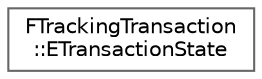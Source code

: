 digraph "Graphical Class Hierarchy"
{
 // INTERACTIVE_SVG=YES
 // LATEX_PDF_SIZE
  bgcolor="transparent";
  edge [fontname=Helvetica,fontsize=10,labelfontname=Helvetica,labelfontsize=10];
  node [fontname=Helvetica,fontsize=10,shape=box,height=0.2,width=0.4];
  rankdir="LR";
  Node0 [id="Node000000",label="FTrackingTransaction\l::ETransactionState",height=0.2,width=0.4,color="grey40", fillcolor="white", style="filled",URL="$d9/d11/structFTrackingTransaction_1_1ETransactionState.html",tooltip="State of this transaction."];
}
